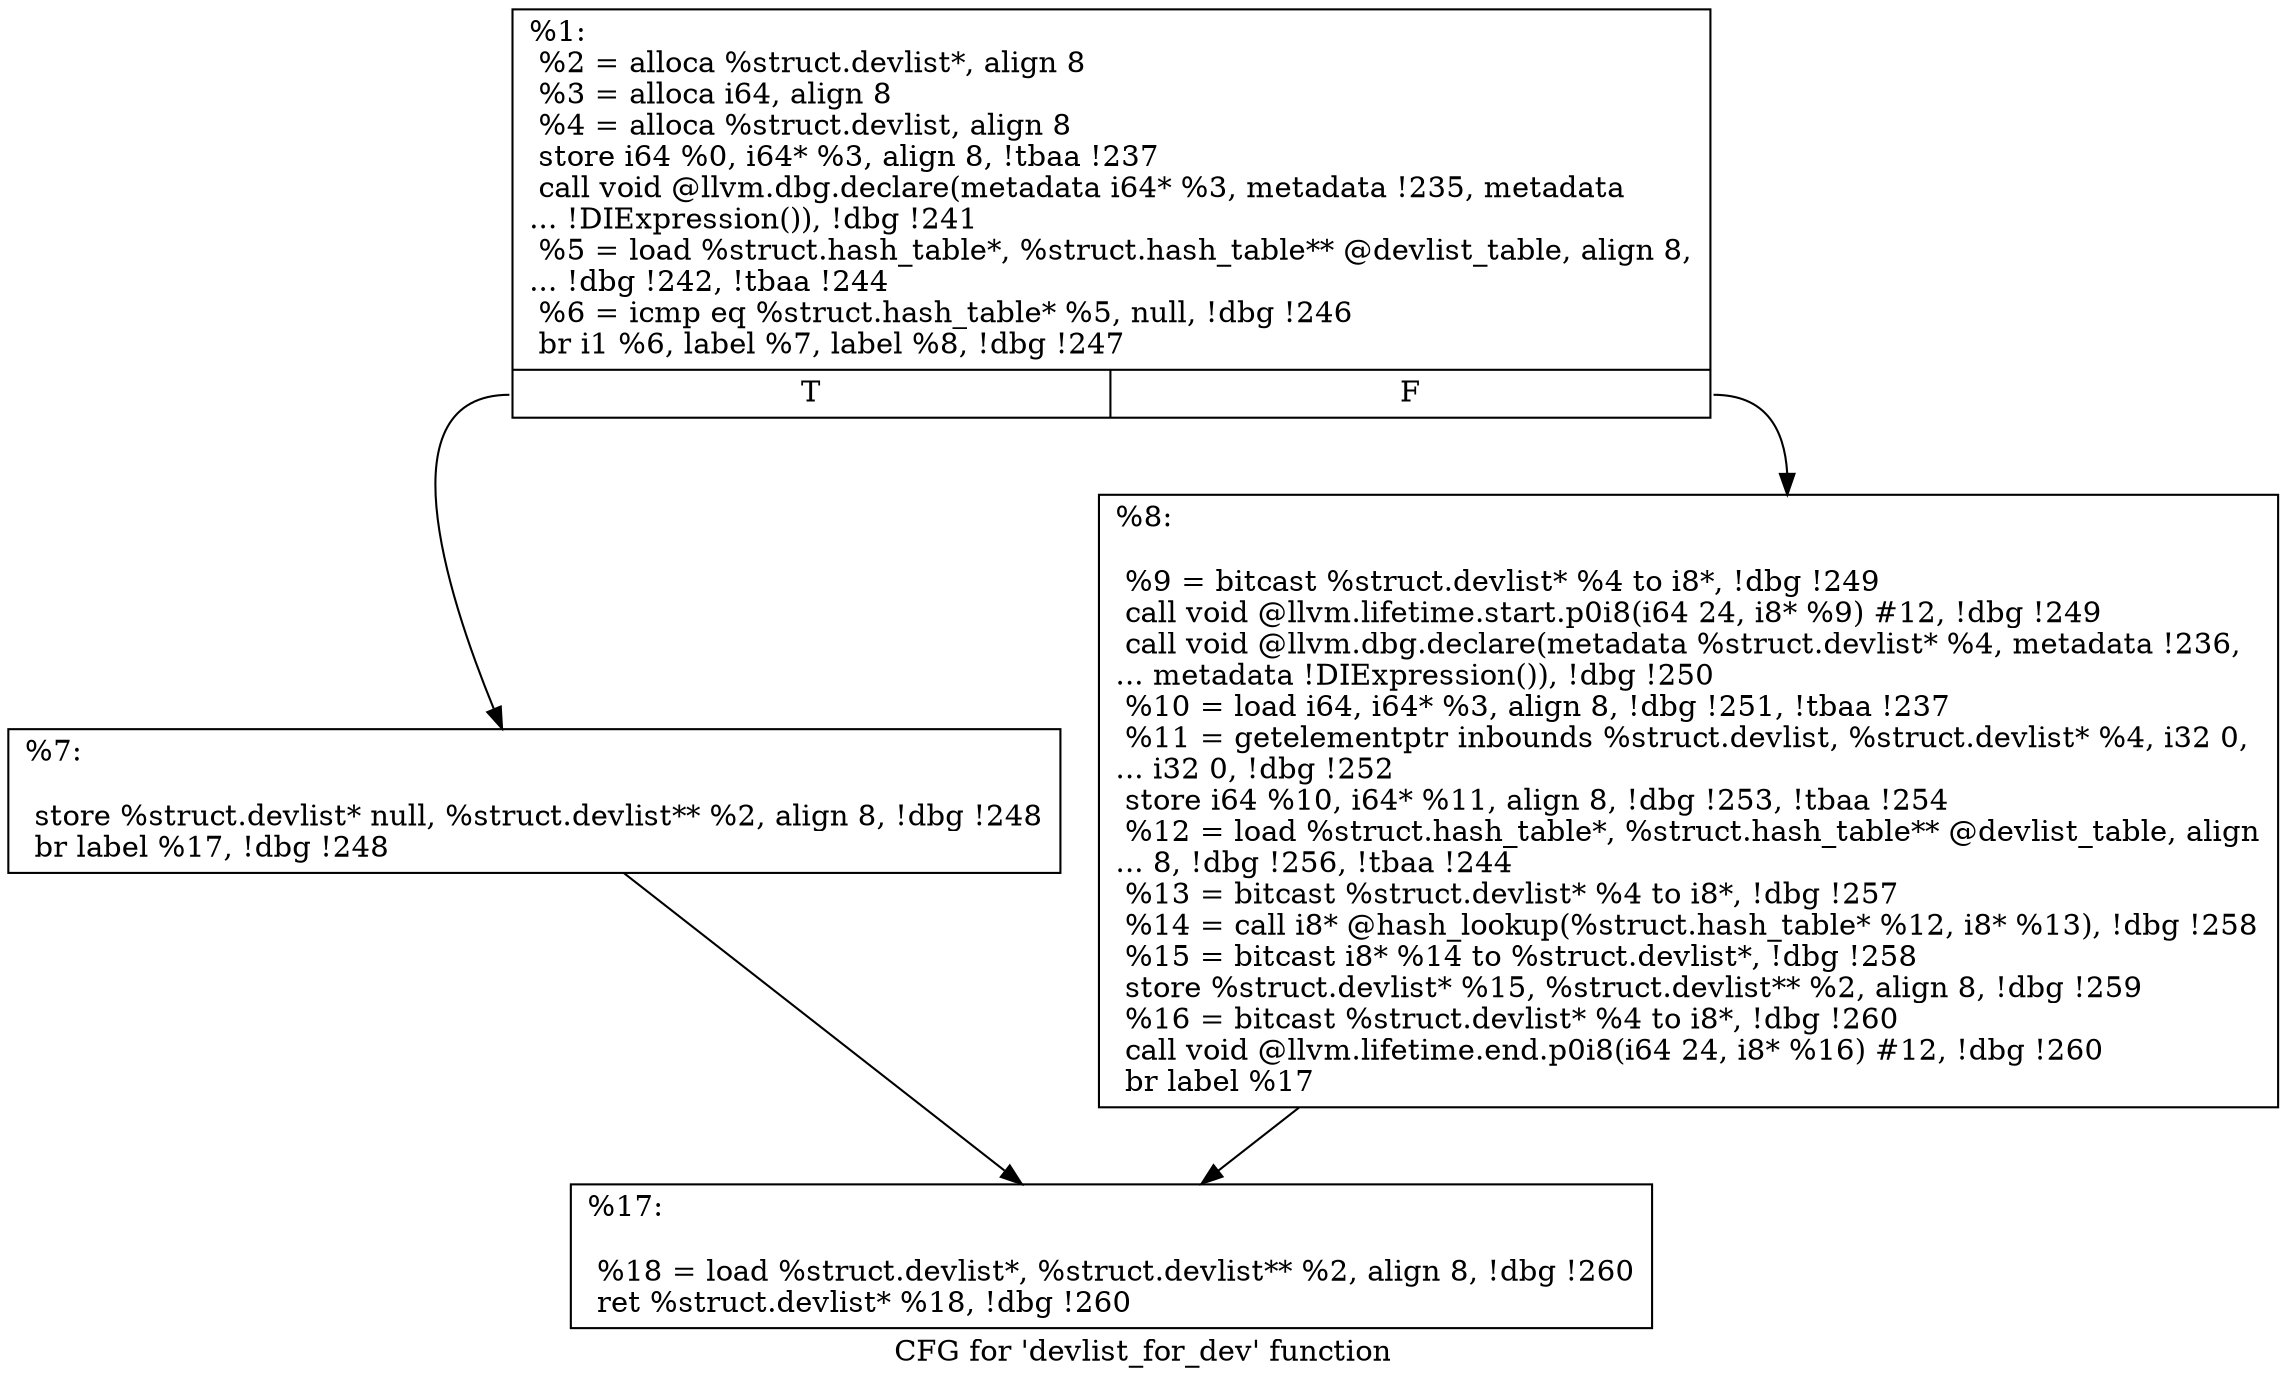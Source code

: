 digraph "CFG for 'devlist_for_dev' function" {
	label="CFG for 'devlist_for_dev' function";

	Node0xd1de20 [shape=record,label="{%1:\l  %2 = alloca %struct.devlist*, align 8\l  %3 = alloca i64, align 8\l  %4 = alloca %struct.devlist, align 8\l  store i64 %0, i64* %3, align 8, !tbaa !237\l  call void @llvm.dbg.declare(metadata i64* %3, metadata !235, metadata\l... !DIExpression()), !dbg !241\l  %5 = load %struct.hash_table*, %struct.hash_table** @devlist_table, align 8,\l... !dbg !242, !tbaa !244\l  %6 = icmp eq %struct.hash_table* %5, null, !dbg !246\l  br i1 %6, label %7, label %8, !dbg !247\l|{<s0>T|<s1>F}}"];
	Node0xd1de20:s0 -> Node0xd1fd90;
	Node0xd1de20:s1 -> Node0xd1fde0;
	Node0xd1fd90 [shape=record,label="{%7:\l\l  store %struct.devlist* null, %struct.devlist** %2, align 8, !dbg !248\l  br label %17, !dbg !248\l}"];
	Node0xd1fd90 -> Node0xd1fe30;
	Node0xd1fde0 [shape=record,label="{%8:\l\l  %9 = bitcast %struct.devlist* %4 to i8*, !dbg !249\l  call void @llvm.lifetime.start.p0i8(i64 24, i8* %9) #12, !dbg !249\l  call void @llvm.dbg.declare(metadata %struct.devlist* %4, metadata !236,\l... metadata !DIExpression()), !dbg !250\l  %10 = load i64, i64* %3, align 8, !dbg !251, !tbaa !237\l  %11 = getelementptr inbounds %struct.devlist, %struct.devlist* %4, i32 0,\l... i32 0, !dbg !252\l  store i64 %10, i64* %11, align 8, !dbg !253, !tbaa !254\l  %12 = load %struct.hash_table*, %struct.hash_table** @devlist_table, align\l... 8, !dbg !256, !tbaa !244\l  %13 = bitcast %struct.devlist* %4 to i8*, !dbg !257\l  %14 = call i8* @hash_lookup(%struct.hash_table* %12, i8* %13), !dbg !258\l  %15 = bitcast i8* %14 to %struct.devlist*, !dbg !258\l  store %struct.devlist* %15, %struct.devlist** %2, align 8, !dbg !259\l  %16 = bitcast %struct.devlist* %4 to i8*, !dbg !260\l  call void @llvm.lifetime.end.p0i8(i64 24, i8* %16) #12, !dbg !260\l  br label %17\l}"];
	Node0xd1fde0 -> Node0xd1fe30;
	Node0xd1fe30 [shape=record,label="{%17:\l\l  %18 = load %struct.devlist*, %struct.devlist** %2, align 8, !dbg !260\l  ret %struct.devlist* %18, !dbg !260\l}"];
}
